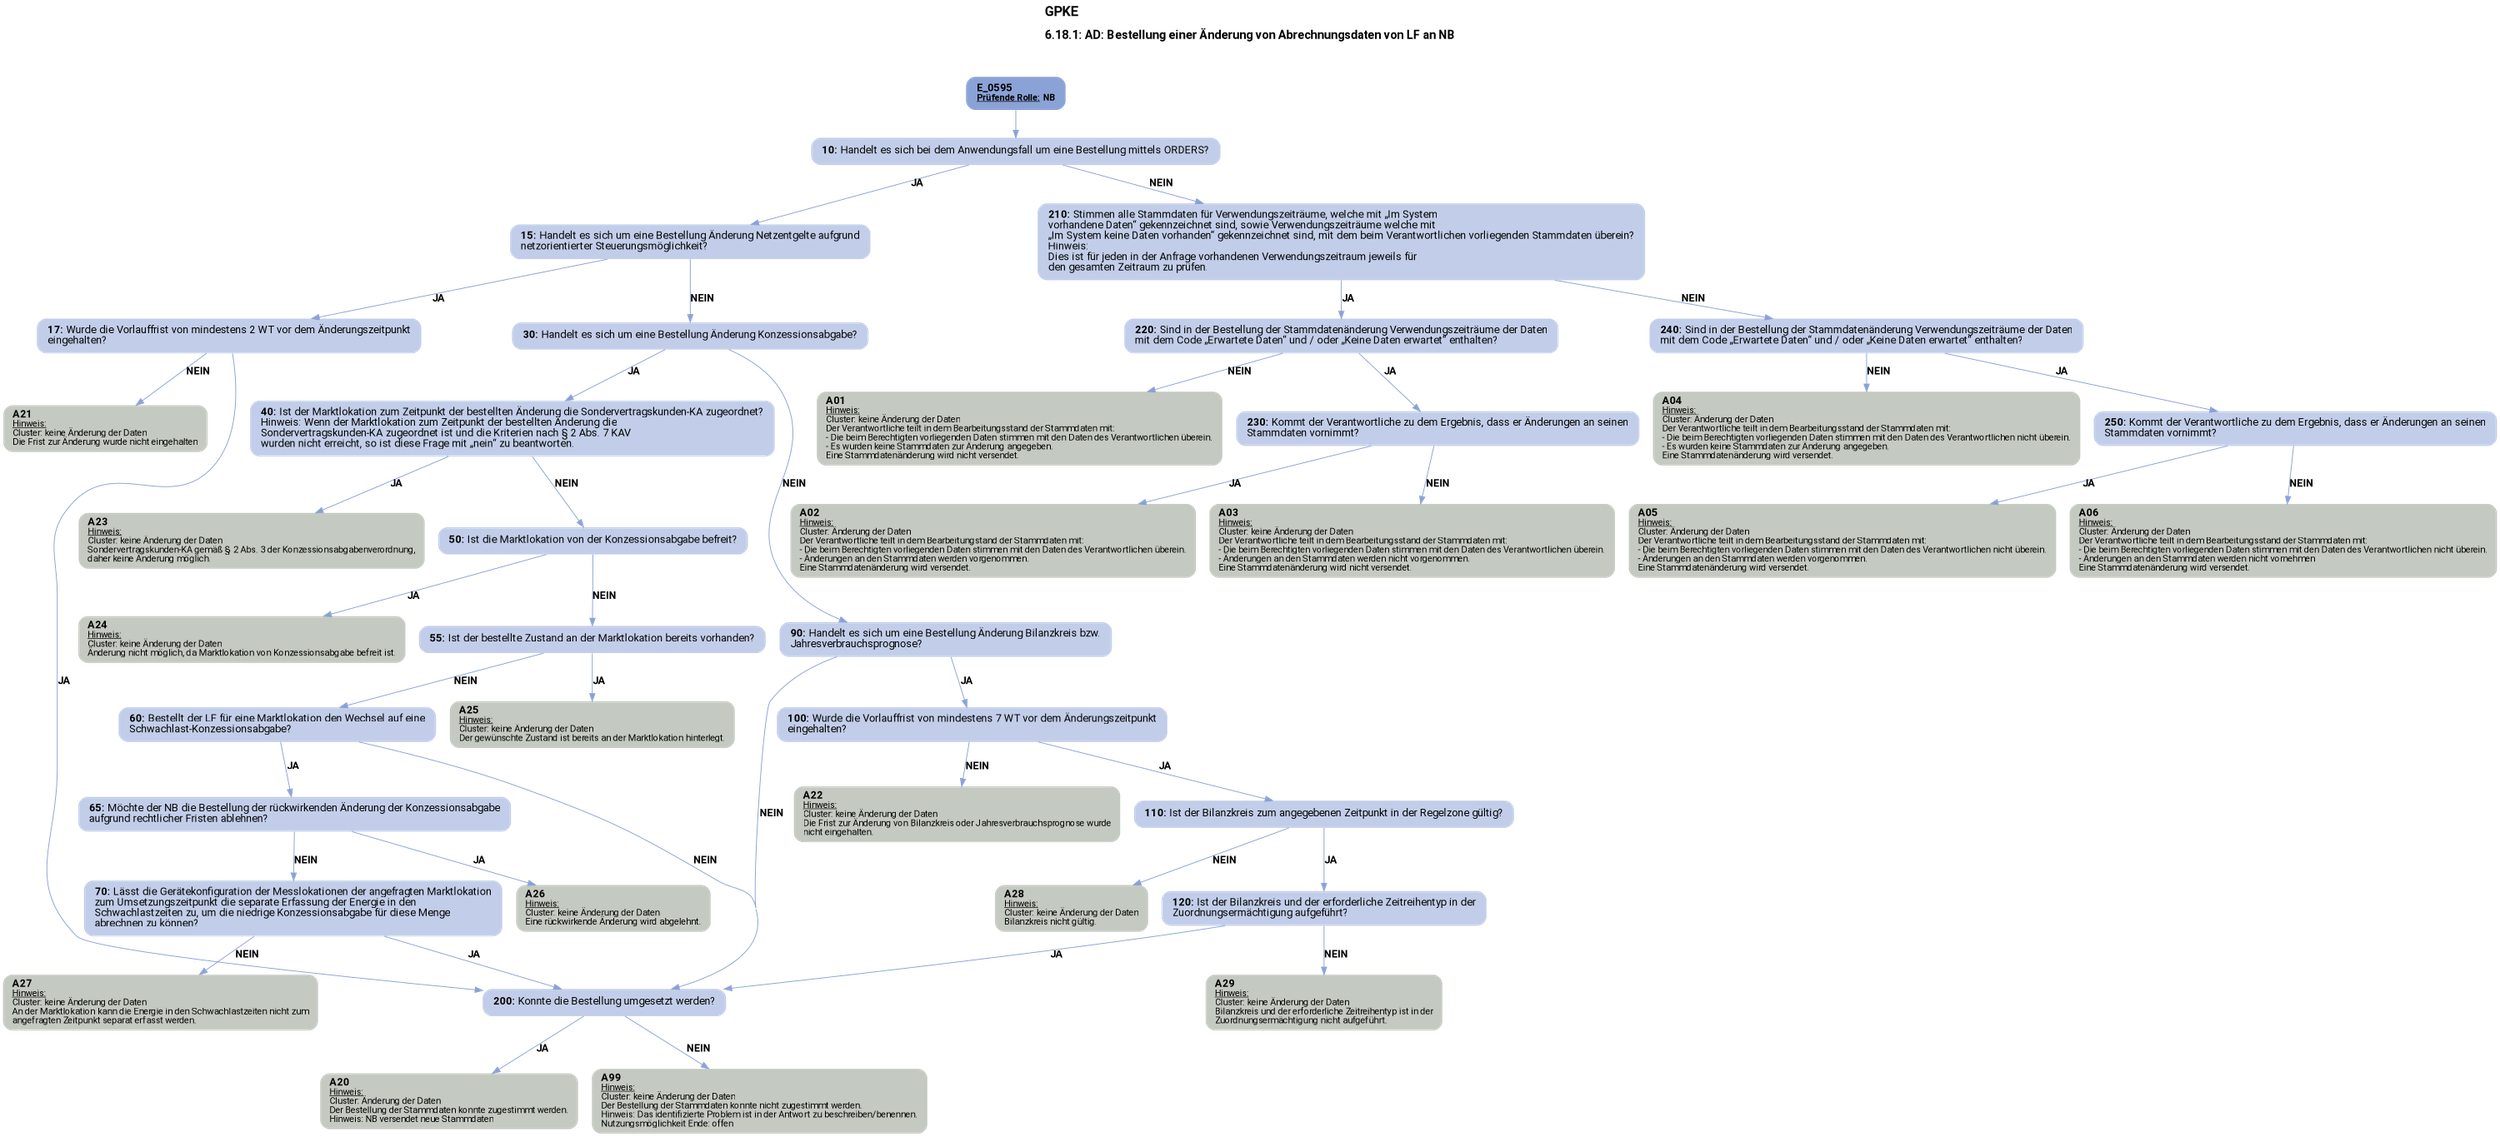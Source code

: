 digraph D {
    labelloc="t";
    label=<<B><FONT POINT-SIZE="18">GPKE</FONT></B><BR align="left"/><BR/><B><FONT POINT-SIZE="16">6.18.1: AD: Bestellung einer Änderung von Abrechnungsdaten von LF an NB</FONT></B><BR align="left"/><BR/><BR/><BR/>>;
    ratio="compress";
    concentrate=true;
    pack=true;
    rankdir=TB;
    packmode="array";
    size="20,20";
    "Start" [margin="0.2,0.12", shape=box, style="filled,rounded", penwidth=0.0, fillcolor="#8ba2d7", label=<<B>E_0595</B><BR align="left"/><FONT point-size="12"><B><U>Prüfende Rolle:</U> NB</B></FONT><BR align="center"/>>, fontname="Roboto, sans-serif"];
    "10" [margin="0.2,0.12", shape=box, style="filled,rounded", penwidth=0.0, fillcolor="#c2cee9", label=<<B>10: </B>Handelt es sich bei dem Anwendungsfall um eine Bestellung mittels ORDERS?<BR align="left"/>>, fontname="Roboto, sans-serif"];
    "15" [margin="0.2,0.12", shape=box, style="filled,rounded", penwidth=0.0, fillcolor="#c2cee9", label=<<B>15: </B>Handelt es sich um eine Bestellung Änderung Netzentgelte aufgrund<BR align="left"/>netzorientierter Steuerungsmöglichkeit?<BR align="left"/>>, fontname="Roboto, sans-serif"];
    "17" [margin="0.2,0.12", shape=box, style="filled,rounded", penwidth=0.0, fillcolor="#c2cee9", label=<<B>17: </B>Wurde die Vorlauffrist von mindestens 2 WT vor dem Änderungszeitpunkt<BR align="left"/>eingehalten?<BR align="left"/>>, fontname="Roboto, sans-serif"];
    "A21" [margin="0.17,0.08", shape=box, style="filled,rounded", penwidth=0.0, fillcolor="#c4cac1", label=<<B>A21</B><BR align="left"/><FONT point-size="12"><U>Hinweis:</U><BR align="left"/>Cluster: keine Änderung der Daten<BR align="left"/>Die Frist zur Änderung wurde nicht eingehalten<BR align="left"/></FONT>>, fontname="Roboto, sans-serif"];
    "30" [margin="0.2,0.12", shape=box, style="filled,rounded", penwidth=0.0, fillcolor="#c2cee9", label=<<B>30: </B>Handelt es sich um eine Bestellung Änderung Konzessionsabgabe?<BR align="left"/>>, fontname="Roboto, sans-serif"];
    "40" [margin="0.2,0.12", shape=box, style="filled,rounded", penwidth=0.0, fillcolor="#c2cee9", label=<<B>40: </B>Ist der Marktlokation zum Zeitpunkt der bestellten Änderung die Sondervertragskunden-KA zugeordnet?<BR align="left"/>Hinweis: Wenn der Marktlokation zum Zeitpunkt der bestellten Änderung die<BR align="left"/>Sondervertragskunden-KA zugeordnet ist und die Kriterien nach § 2 Abs. 7 KAV<BR align="left"/>wurden nicht erreicht, so ist diese Frage mit „nein“ zu beantworten.<BR align="left"/>>, fontname="Roboto, sans-serif"];
    "A23" [margin="0.17,0.08", shape=box, style="filled,rounded", penwidth=0.0, fillcolor="#c4cac1", label=<<B>A23</B><BR align="left"/><FONT point-size="12"><U>Hinweis:</U><BR align="left"/>Cluster: keine Änderung der Daten<BR align="left"/>Sondervertragskunden-KA gemäß § 2 Abs. 3 der Konzessionsabgabenverordnung,<BR align="left"/>daher keine Änderung möglich.<BR align="left"/></FONT>>, fontname="Roboto, sans-serif"];
    "50" [margin="0.2,0.12", shape=box, style="filled,rounded", penwidth=0.0, fillcolor="#c2cee9", label=<<B>50: </B>Ist die Marktlokation von der Konzessionsabgabe befreit?<BR align="left"/>>, fontname="Roboto, sans-serif"];
    "A24" [margin="0.17,0.08", shape=box, style="filled,rounded", penwidth=0.0, fillcolor="#c4cac1", label=<<B>A24</B><BR align="left"/><FONT point-size="12"><U>Hinweis:</U><BR align="left"/>Cluster: keine Änderung der Daten<BR align="left"/>Änderung nicht möglich, da Marktlokation von Konzessionsabgabe befreit ist.<BR align="left"/></FONT>>, fontname="Roboto, sans-serif"];
    "55" [margin="0.2,0.12", shape=box, style="filled,rounded", penwidth=0.0, fillcolor="#c2cee9", label=<<B>55: </B>Ist der bestellte Zustand an der Marktlokation bereits vorhanden?<BR align="left"/>>, fontname="Roboto, sans-serif"];
    "A25" [margin="0.17,0.08", shape=box, style="filled,rounded", penwidth=0.0, fillcolor="#c4cac1", label=<<B>A25</B><BR align="left"/><FONT point-size="12"><U>Hinweis:</U><BR align="left"/>Cluster: keine Änderung der Daten<BR align="left"/>Der gewünschte Zustand ist bereits an der Marktlokation hinterlegt.<BR align="left"/></FONT>>, fontname="Roboto, sans-serif"];
    "60" [margin="0.2,0.12", shape=box, style="filled,rounded", penwidth=0.0, fillcolor="#c2cee9", label=<<B>60: </B>Bestellt der LF für eine Marktlokation den Wechsel auf eine<BR align="left"/>Schwachlast-Konzessionsabgabe?<BR align="left"/>>, fontname="Roboto, sans-serif"];
    "65" [margin="0.2,0.12", shape=box, style="filled,rounded", penwidth=0.0, fillcolor="#c2cee9", label=<<B>65: </B>Möchte der NB die Bestellung der rückwirkenden Änderung der Konzessionsabgabe<BR align="left"/>aufgrund rechtlicher Fristen ablehnen?<BR align="left"/>>, fontname="Roboto, sans-serif"];
    "A26" [margin="0.17,0.08", shape=box, style="filled,rounded", penwidth=0.0, fillcolor="#c4cac1", label=<<B>A26</B><BR align="left"/><FONT point-size="12"><U>Hinweis:</U><BR align="left"/>Cluster: keine Änderung der Daten<BR align="left"/>Eine rückwirkende Änderung wird abgelehnt.<BR align="left"/></FONT>>, fontname="Roboto, sans-serif"];
    "70" [margin="0.2,0.12", shape=box, style="filled,rounded", penwidth=0.0, fillcolor="#c2cee9", label=<<B>70: </B>Lässt die Gerätekonfiguration der Messlokationen der angefragten Marktlokation<BR align="left"/>zum Umsetzungszeitpunkt die separate Erfassung der Energie in den<BR align="left"/>Schwachlastzeiten zu, um die niedrige Konzessionsabgabe für diese Menge<BR align="left"/>abrechnen zu können?<BR align="left"/>>, fontname="Roboto, sans-serif"];
    "A27" [margin="0.17,0.08", shape=box, style="filled,rounded", penwidth=0.0, fillcolor="#c4cac1", label=<<B>A27</B><BR align="left"/><FONT point-size="12"><U>Hinweis:</U><BR align="left"/>Cluster: keine Änderung der Daten<BR align="left"/>An der Marktlokation kann die Energie in den Schwachlastzeiten nicht zum<BR align="left"/>angefragten Zeitpunkt separat erfasst werden.<BR align="left"/></FONT>>, fontname="Roboto, sans-serif"];
    "90" [margin="0.2,0.12", shape=box, style="filled,rounded", penwidth=0.0, fillcolor="#c2cee9", label=<<B>90: </B>Handelt es sich um eine Bestellung Änderung Bilanzkreis bzw.<BR align="left"/>Jahresverbrauchsprognose?<BR align="left"/>>, fontname="Roboto, sans-serif"];
    "100" [margin="0.2,0.12", shape=box, style="filled,rounded", penwidth=0.0, fillcolor="#c2cee9", label=<<B>100: </B>Wurde die Vorlauffrist von mindestens 7 WT vor dem Änderungszeitpunkt<BR align="left"/>eingehalten?<BR align="left"/>>, fontname="Roboto, sans-serif"];
    "A22" [margin="0.17,0.08", shape=box, style="filled,rounded", penwidth=0.0, fillcolor="#c4cac1", label=<<B>A22</B><BR align="left"/><FONT point-size="12"><U>Hinweis:</U><BR align="left"/>Cluster: keine Änderung der Daten<BR align="left"/>Die Frist zur Änderung von Bilanzkreis oder Jahresverbrauchsprognose wurde<BR align="left"/>nicht eingehalten.<BR align="left"/></FONT>>, fontname="Roboto, sans-serif"];
    "110" [margin="0.2,0.12", shape=box, style="filled,rounded", penwidth=0.0, fillcolor="#c2cee9", label=<<B>110: </B>Ist der Bilanzkreis zum angegebenen Zeitpunkt in der Regelzone gültig?<BR align="left"/>>, fontname="Roboto, sans-serif"];
    "A28" [margin="0.17,0.08", shape=box, style="filled,rounded", penwidth=0.0, fillcolor="#c4cac1", label=<<B>A28</B><BR align="left"/><FONT point-size="12"><U>Hinweis:</U><BR align="left"/>Cluster: keine Änderung der Daten<BR align="left"/>Bilanzkreis nicht gültig.<BR align="left"/></FONT>>, fontname="Roboto, sans-serif"];
    "120" [margin="0.2,0.12", shape=box, style="filled,rounded", penwidth=0.0, fillcolor="#c2cee9", label=<<B>120: </B>Ist der Bilanzkreis und der erforderliche Zeitreihentyp in der<BR align="left"/>Zuordnungsermächtigung aufgeführt?<BR align="left"/>>, fontname="Roboto, sans-serif"];
    "A29" [margin="0.17,0.08", shape=box, style="filled,rounded", penwidth=0.0, fillcolor="#c4cac1", label=<<B>A29</B><BR align="left"/><FONT point-size="12"><U>Hinweis:</U><BR align="left"/>Cluster: keine Änderung der Daten<BR align="left"/>Bilanzkreis und der erforderliche Zeitreihentyp ist in der<BR align="left"/>Zuordnungsermächtigung nicht aufgeführt.<BR align="left"/></FONT>>, fontname="Roboto, sans-serif"];
    "200" [margin="0.2,0.12", shape=box, style="filled,rounded", penwidth=0.0, fillcolor="#c2cee9", label=<<B>200: </B>Konnte die Bestellung umgesetzt werden?<BR align="left"/>>, fontname="Roboto, sans-serif"];
    "A20" [margin="0.17,0.08", shape=box, style="filled,rounded", penwidth=0.0, fillcolor="#c4cac1", label=<<B>A20</B><BR align="left"/><FONT point-size="12"><U>Hinweis:</U><BR align="left"/>Cluster: Änderung der Daten<BR align="left"/>Der Bestellung der Stammdaten konnte zugestimmt werden.<BR align="left"/>Hinweis: NB versendet neue Stammdaten<BR align="left"/></FONT>>, fontname="Roboto, sans-serif"];
    "A99" [margin="0.17,0.08", shape=box, style="filled,rounded", penwidth=0.0, fillcolor="#c4cac1", label=<<B>A99</B><BR align="left"/><FONT point-size="12"><U>Hinweis:</U><BR align="left"/>Cluster: keine Änderung der Daten<BR align="left"/>Der Bestellung der Stammdaten konnte nicht zugestimmt werden.<BR align="left"/>Hinweis: Das identifizierte Problem ist in der Antwort zu beschreiben/benennen.<BR align="left"/>Nutzungsmöglichkeit Ende: offen<BR align="left"/></FONT>>, fontname="Roboto, sans-serif"];
    "210" [margin="0.2,0.12", shape=box, style="filled,rounded", penwidth=0.0, fillcolor="#c2cee9", label=<<B>210: </B>Stimmen alle Stammdaten für Verwendungszeiträume, welche mit „Im System<BR align="left"/>vorhandene Daten“ gekennzeichnet sind, sowie Verwendungszeiträume welche mit<BR align="left"/>„Im System keine Daten vorhanden“ gekennzeichnet sind, mit dem beim Verantwortlichen vorliegenden Stammdaten überein?<BR align="left"/>Hinweis:<BR align="left"/>Dies ist für jeden in der Anfrage vorhandenen Verwendungszeitraum jeweils für<BR align="left"/>den gesamten Zeitraum zu prüfen.<BR align="left"/>>, fontname="Roboto, sans-serif"];
    "220" [margin="0.2,0.12", shape=box, style="filled,rounded", penwidth=0.0, fillcolor="#c2cee9", label=<<B>220: </B>Sind in der Bestellung der Stammdatenänderung Verwendungszeiträume der Daten<BR align="left"/>mit dem Code „Erwartete Daten“ und / oder „Keine Daten erwartet“ enthalten?<BR align="left"/>>, fontname="Roboto, sans-serif"];
    "A01" [margin="0.17,0.08", shape=box, style="filled,rounded", penwidth=0.0, fillcolor="#c4cac1", label=<<B>A01</B><BR align="left"/><FONT point-size="12"><U>Hinweis:</U><BR align="left"/>Cluster: keine Änderung der Daten<BR align="left"/>Der Verantwortliche teilt in dem Bearbeitungsstand der Stammdaten mit:<BR align="left"/>- Die beim Berechtigten vorliegenden Daten stimmen mit den Daten des Verantwortlichen überein.<BR align="left"/>- Es wurden keine Stammdaten zur Änderung angegeben.<BR align="left"/>Eine Stammdatenänderung wird nicht versendet.<BR align="left"/></FONT>>, fontname="Roboto, sans-serif"];
    "230" [margin="0.2,0.12", shape=box, style="filled,rounded", penwidth=0.0, fillcolor="#c2cee9", label=<<B>230: </B>Kommt der Verantwortliche zu dem Ergebnis, dass er Änderungen an seinen<BR align="left"/>Stammdaten vornimmt?<BR align="left"/>>, fontname="Roboto, sans-serif"];
    "A02" [margin="0.17,0.08", shape=box, style="filled,rounded", penwidth=0.0, fillcolor="#c4cac1", label=<<B>A02</B><BR align="left"/><FONT point-size="12"><U>Hinweis:</U><BR align="left"/>Cluster: Änderung der Daten<BR align="left"/>Der Verantwortliche teilt in dem Bearbeitungstand der Stammdaten mit:<BR align="left"/>- Die beim Berechtigten vorliegenden Daten stimmen mit den Daten des Verantwortlichen überein.<BR align="left"/>- Änderungen an den Stammdaten werden vorgenommen.<BR align="left"/>Eine Stammdatenänderung wird versendet.<BR align="left"/></FONT>>, fontname="Roboto, sans-serif"];
    "A03" [margin="0.17,0.08", shape=box, style="filled,rounded", penwidth=0.0, fillcolor="#c4cac1", label=<<B>A03</B><BR align="left"/><FONT point-size="12"><U>Hinweis:</U><BR align="left"/>Cluster: keine Änderung der Daten<BR align="left"/>Der Verantwortliche teilt in dem Bearbeitungsstand der Stammdaten mit:<BR align="left"/>- Die beim Berechtigten vorliegenden Daten stimmen mit den Daten des Verantwortlichen überein.<BR align="left"/>- Änderungen an den Stammdaten werden nicht vorgenommen.<BR align="left"/>Eine Stammdatenänderung wird nicht versendet.<BR align="left"/></FONT>>, fontname="Roboto, sans-serif"];
    "240" [margin="0.2,0.12", shape=box, style="filled,rounded", penwidth=0.0, fillcolor="#c2cee9", label=<<B>240: </B>Sind in der Bestellung der Stammdatenänderung Verwendungszeiträume der Daten<BR align="left"/>mit dem Code „Erwartete Daten“ und / oder „Keine Daten erwartet“ enthalten?<BR align="left"/>>, fontname="Roboto, sans-serif"];
    "A04" [margin="0.17,0.08", shape=box, style="filled,rounded", penwidth=0.0, fillcolor="#c4cac1", label=<<B>A04</B><BR align="left"/><FONT point-size="12"><U>Hinweis:</U><BR align="left"/>Cluster: Änderung der Daten<BR align="left"/>Der Verantwortliche teilt in dem Bearbeitungsstand der Stammdaten mit:<BR align="left"/>- Die beim Berechtigten vorliegenden Daten stimmen mit den Daten des Verantwortlichen nicht überein.<BR align="left"/>- Es wurden keine Stammdaten zur Änderung angegeben.<BR align="left"/>Eine Stammdatenänderung wird versendet.<BR align="left"/></FONT>>, fontname="Roboto, sans-serif"];
    "250" [margin="0.2,0.12", shape=box, style="filled,rounded", penwidth=0.0, fillcolor="#c2cee9", label=<<B>250: </B>Kommt der Verantwortliche zu dem Ergebnis, dass er Änderungen an seinen<BR align="left"/>Stammdaten vornimmt?<BR align="left"/>>, fontname="Roboto, sans-serif"];
    "A05" [margin="0.17,0.08", shape=box, style="filled,rounded", penwidth=0.0, fillcolor="#c4cac1", label=<<B>A05</B><BR align="left"/><FONT point-size="12"><U>Hinweis:</U><BR align="left"/>Cluster: Änderung der Daten<BR align="left"/>Der Verantwortliche teilt in dem Bearbeitungsstand der Stammdaten mit:<BR align="left"/>- Die beim Berechtigten vorliegenden Daten stimmen mit den Daten des Verantwortlichen nicht überein.<BR align="left"/>- Änderungen an den Stammdaten werden vorgenommen.<BR align="left"/>Eine Stammdatenänderung wird versendet.<BR align="left"/></FONT>>, fontname="Roboto, sans-serif"];
    "A06" [margin="0.17,0.08", shape=box, style="filled,rounded", penwidth=0.0, fillcolor="#c4cac1", label=<<B>A06</B><BR align="left"/><FONT point-size="12"><U>Hinweis:</U><BR align="left"/>Cluster: Änderung der Daten<BR align="left"/>Der Verantwortliche teilt in dem Bearbeitungsstand der Stammdaten mit:<BR align="left"/>- Die beim Berechtigten vorliegenden Daten stimmen mit den Daten des Verantwortlichen nicht überein.<BR align="left"/>- Änderungen an den Stammdaten werden nicht vornehmen<BR align="left"/>Eine Stammdatenänderung wird versendet.<BR align="left"/></FONT>>, fontname="Roboto, sans-serif"];

    "Start" -> "10" [color="#88a0d6"];
    "10" -> "15" [label=<<B>JA</B>>, color="#88a0d6", fontname="Roboto, sans-serif"];
    "10" -> "210" [label=<<B>NEIN</B>>, color="#88a0d6", fontname="Roboto, sans-serif"];
    "15" -> "17" [label=<<B>JA</B>>, color="#88a0d6", fontname="Roboto, sans-serif"];
    "15" -> "30" [label=<<B>NEIN</B>>, color="#88a0d6", fontname="Roboto, sans-serif"];
    "17" -> "A21" [label=<<B>NEIN</B>>, color="#88a0d6", fontname="Roboto, sans-serif"];
    "17" -> "200" [label=<<B>JA</B>>, color="#88a0d6", fontname="Roboto, sans-serif"];
    "30" -> "40" [label=<<B>JA</B>>, color="#88a0d6", fontname="Roboto, sans-serif"];
    "30" -> "90" [label=<<B>NEIN</B>>, color="#88a0d6", fontname="Roboto, sans-serif"];
    "40" -> "A23" [label=<<B>JA</B>>, color="#88a0d6", fontname="Roboto, sans-serif"];
    "40" -> "50" [label=<<B>NEIN</B>>, color="#88a0d6", fontname="Roboto, sans-serif"];
    "50" -> "A24" [label=<<B>JA</B>>, color="#88a0d6", fontname="Roboto, sans-serif"];
    "50" -> "55" [label=<<B>NEIN</B>>, color="#88a0d6", fontname="Roboto, sans-serif"];
    "55" -> "A25" [label=<<B>JA</B>>, color="#88a0d6", fontname="Roboto, sans-serif"];
    "55" -> "60" [label=<<B>NEIN</B>>, color="#88a0d6", fontname="Roboto, sans-serif"];
    "60" -> "200" [label=<<B>NEIN</B>>, color="#88a0d6", fontname="Roboto, sans-serif"];
    "60" -> "65" [label=<<B>JA</B>>, color="#88a0d6", fontname="Roboto, sans-serif"];
    "65" -> "A26" [label=<<B>JA</B>>, color="#88a0d6", fontname="Roboto, sans-serif"];
    "65" -> "70" [label=<<B>NEIN</B>>, color="#88a0d6", fontname="Roboto, sans-serif"];
    "70" -> "A27" [label=<<B>NEIN</B>>, color="#88a0d6", fontname="Roboto, sans-serif"];
    "70" -> "200" [label=<<B>JA</B>>, color="#88a0d6", fontname="Roboto, sans-serif"];
    "90" -> "100" [label=<<B>JA</B>>, color="#88a0d6", fontname="Roboto, sans-serif"];
    "90" -> "200" [label=<<B>NEIN</B>>, color="#88a0d6", fontname="Roboto, sans-serif"];
    "100" -> "A22" [label=<<B>NEIN</B>>, color="#88a0d6", fontname="Roboto, sans-serif"];
    "100" -> "110" [label=<<B>JA</B>>, color="#88a0d6", fontname="Roboto, sans-serif"];
    "110" -> "120" [label=<<B>JA</B>>, color="#88a0d6", fontname="Roboto, sans-serif"];
    "110" -> "A28" [label=<<B>NEIN</B>>, color="#88a0d6", fontname="Roboto, sans-serif"];
    "120" -> "200" [label=<<B>JA</B>>, color="#88a0d6", fontname="Roboto, sans-serif"];
    "120" -> "A29" [label=<<B>NEIN</B>>, color="#88a0d6", fontname="Roboto, sans-serif"];
    "200" -> "A20" [label=<<B>JA</B>>, color="#88a0d6", fontname="Roboto, sans-serif"];
    "200" -> "A99" [label=<<B>NEIN</B>>, color="#88a0d6", fontname="Roboto, sans-serif"];
    "210" -> "220" [label=<<B>JA</B>>, color="#88a0d6", fontname="Roboto, sans-serif"];
    "210" -> "240" [label=<<B>NEIN</B>>, color="#88a0d6", fontname="Roboto, sans-serif"];
    "220" -> "A01" [label=<<B>NEIN</B>>, color="#88a0d6", fontname="Roboto, sans-serif"];
    "220" -> "230" [label=<<B>JA</B>>, color="#88a0d6", fontname="Roboto, sans-serif"];
    "230" -> "A02" [label=<<B>JA</B>>, color="#88a0d6", fontname="Roboto, sans-serif"];
    "230" -> "A03" [label=<<B>NEIN</B>>, color="#88a0d6", fontname="Roboto, sans-serif"];
    "240" -> "A04" [label=<<B>NEIN</B>>, color="#88a0d6", fontname="Roboto, sans-serif"];
    "240" -> "250" [label=<<B>JA</B>>, color="#88a0d6", fontname="Roboto, sans-serif"];
    "250" -> "A05" [label=<<B>JA</B>>, color="#88a0d6", fontname="Roboto, sans-serif"];
    "250" -> "A06" [label=<<B>NEIN</B>>, color="#88a0d6", fontname="Roboto, sans-serif"];

    bgcolor="transparent";
fontname="Roboto, sans-serif";
}
